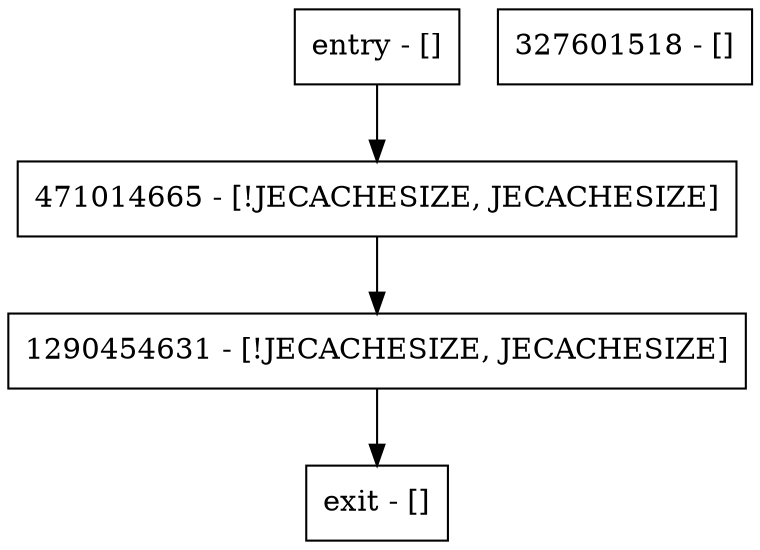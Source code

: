 digraph addBack {
node [shape=record];
1290454631 [label="1290454631 - [!JECACHESIZE, JECACHESIZE]"];
entry [label="entry - []"];
exit [label="exit - []"];
327601518 [label="327601518 - []"];
471014665 [label="471014665 - [!JECACHESIZE, JECACHESIZE]"];
entry;
exit;
1290454631 -> exit;
entry -> 471014665;
471014665 -> 1290454631;
}
